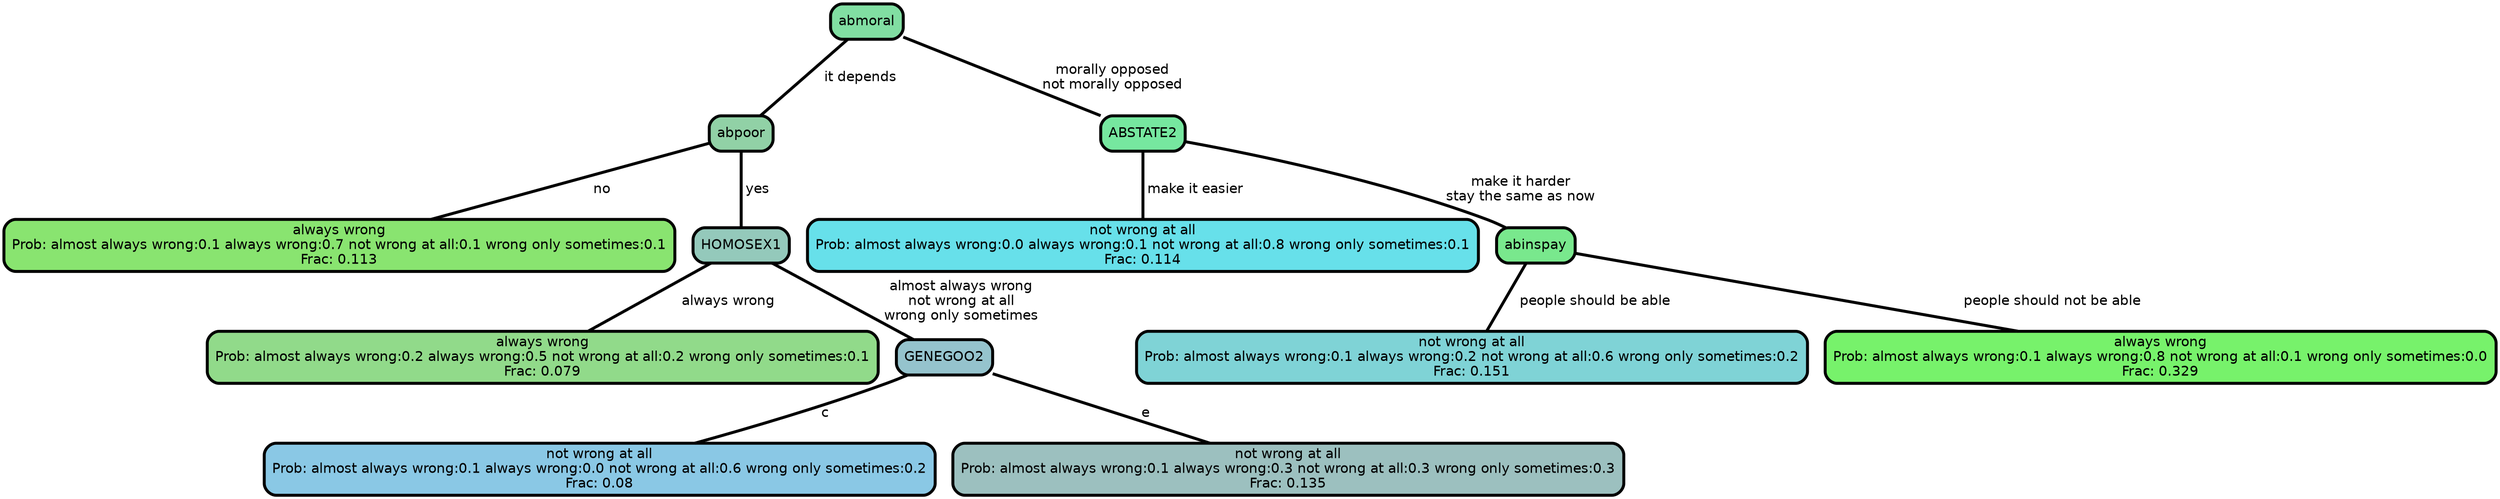 graph Tree {
node [shape=box, style="filled, rounded",color="black",penwidth="3",fontcolor="black",                 fontname=helvetica] ;
graph [ranksep="0 equally", splines=straight,                 bgcolor=transparent, dpi=200] ;
edge [fontname=helvetica, color=black] ;
0 [label="always wrong
Prob: almost always wrong:0.1 always wrong:0.7 not wrong at all:0.1 wrong only sometimes:0.1
Frac: 0.113", fillcolor="#89e470"] ;
1 [label="abpoor", fillcolor="#91d1a6"] ;
2 [label="always wrong
Prob: almost always wrong:0.2 always wrong:0.5 not wrong at all:0.2 wrong only sometimes:0.1
Frac: 0.079", fillcolor="#91da8a"] ;
3 [label="HOMOSEX1", fillcolor="#94c9bb"] ;
4 [label="not wrong at all
Prob: almost always wrong:0.1 always wrong:0.0 not wrong at all:0.6 wrong only sometimes:0.2
Frac: 0.08", fillcolor="#8ac8e5"] ;
5 [label="GENEGOO2", fillcolor="#95c3cd"] ;
6 [label="not wrong at all
Prob: almost always wrong:0.1 always wrong:0.3 not wrong at all:0.3 wrong only sometimes:0.3
Frac: 0.135", fillcolor="#9cc0bf"] ;
7 [label="abmoral", fillcolor="#81dea2"] ;
8 [label="not wrong at all
Prob: almost always wrong:0.0 always wrong:0.1 not wrong at all:0.8 wrong only sometimes:0.1
Frac: 0.114", fillcolor="#67e0ea"] ;
9 [label="ABSTATE2", fillcolor="#76e79f"] ;
10 [label="not wrong at all
Prob: almost always wrong:0.1 always wrong:0.2 not wrong at all:0.6 wrong only sometimes:0.2
Frac: 0.151", fillcolor="#7fd3d6"] ;
11 [label="abinspay", fillcolor="#79e88d"] ;
12 [label="always wrong
Prob: almost always wrong:0.1 always wrong:0.8 not wrong at all:0.1 wrong only sometimes:0.0
Frac: 0.329", fillcolor="#77f26b"] ;
1 -- 0 [label=" no",penwidth=3] ;
1 -- 3 [label=" yes",penwidth=3] ;
3 -- 2 [label=" always wrong",penwidth=3] ;
3 -- 5 [label=" almost always wrong\n not wrong at all\n wrong only sometimes",penwidth=3] ;
5 -- 4 [label=" c",penwidth=3] ;
5 -- 6 [label=" e",penwidth=3] ;
7 -- 1 [label=" it depends",penwidth=3] ;
7 -- 9 [label=" morally opposed\n not morally opposed",penwidth=3] ;
9 -- 8 [label=" make it easier",penwidth=3] ;
9 -- 11 [label=" make it harder\n stay the same as now",penwidth=3] ;
11 -- 10 [label=" people should be able",penwidth=3] ;
11 -- 12 [label=" people should not be able",penwidth=3] ;
{rank = same;}}